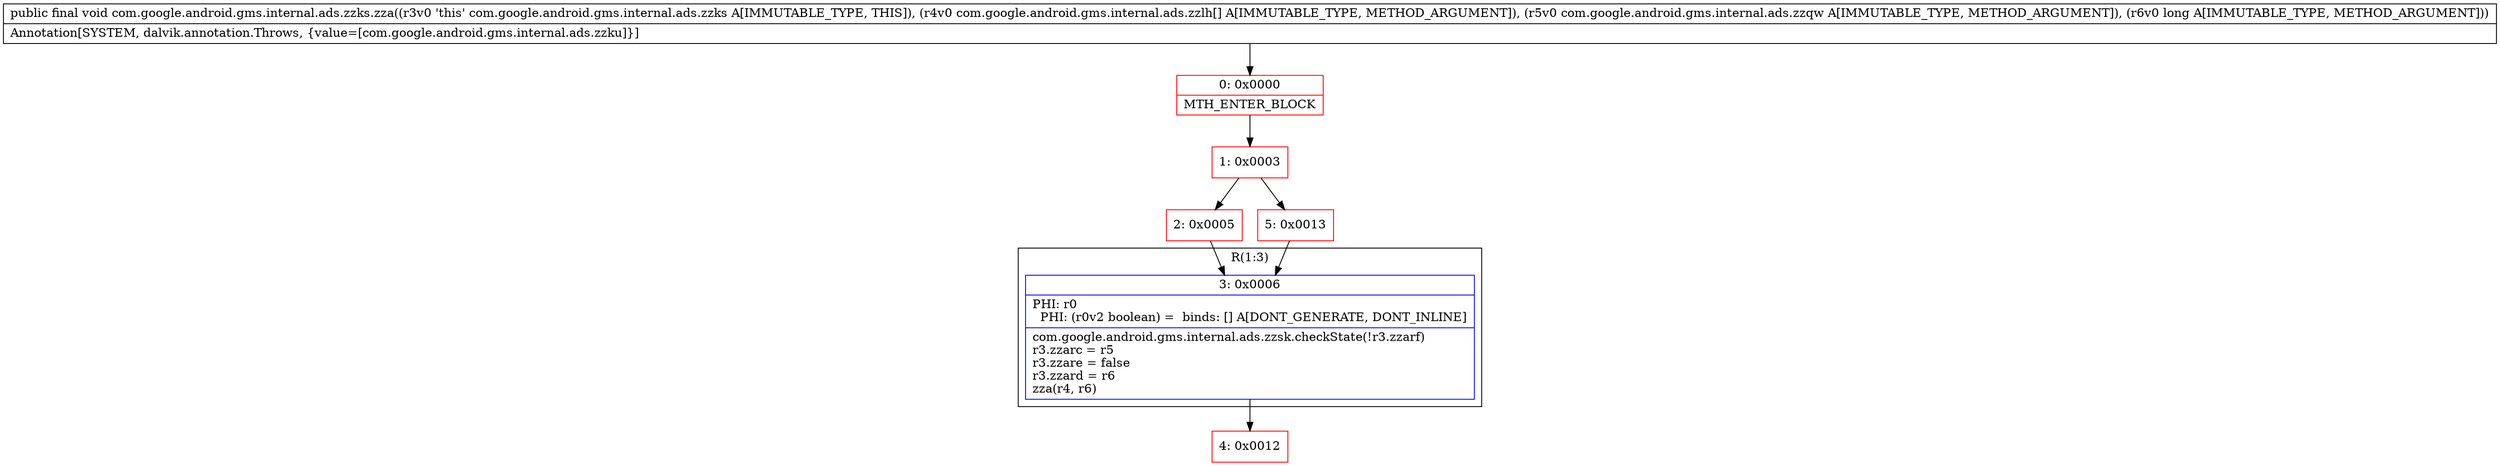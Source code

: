 digraph "CFG forcom.google.android.gms.internal.ads.zzks.zza([Lcom\/google\/android\/gms\/internal\/ads\/zzlh;Lcom\/google\/android\/gms\/internal\/ads\/zzqw;J)V" {
subgraph cluster_Region_2128105042 {
label = "R(1:3)";
node [shape=record,color=blue];
Node_3 [shape=record,label="{3\:\ 0x0006|PHI: r0 \l  PHI: (r0v2 boolean) =  binds: [] A[DONT_GENERATE, DONT_INLINE]\l|com.google.android.gms.internal.ads.zzsk.checkState(!r3.zzarf)\lr3.zzarc = r5\lr3.zzare = false\lr3.zzard = r6\lzza(r4, r6)\l}"];
}
Node_0 [shape=record,color=red,label="{0\:\ 0x0000|MTH_ENTER_BLOCK\l}"];
Node_1 [shape=record,color=red,label="{1\:\ 0x0003}"];
Node_2 [shape=record,color=red,label="{2\:\ 0x0005}"];
Node_4 [shape=record,color=red,label="{4\:\ 0x0012}"];
Node_5 [shape=record,color=red,label="{5\:\ 0x0013}"];
MethodNode[shape=record,label="{public final void com.google.android.gms.internal.ads.zzks.zza((r3v0 'this' com.google.android.gms.internal.ads.zzks A[IMMUTABLE_TYPE, THIS]), (r4v0 com.google.android.gms.internal.ads.zzlh[] A[IMMUTABLE_TYPE, METHOD_ARGUMENT]), (r5v0 com.google.android.gms.internal.ads.zzqw A[IMMUTABLE_TYPE, METHOD_ARGUMENT]), (r6v0 long A[IMMUTABLE_TYPE, METHOD_ARGUMENT]))  | Annotation[SYSTEM, dalvik.annotation.Throws, \{value=[com.google.android.gms.internal.ads.zzku]\}]\l}"];
MethodNode -> Node_0;
Node_3 -> Node_4;
Node_0 -> Node_1;
Node_1 -> Node_2;
Node_1 -> Node_5;
Node_2 -> Node_3;
Node_5 -> Node_3;
}

